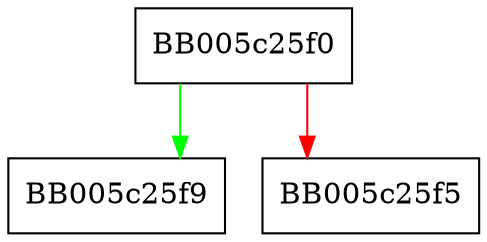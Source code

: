 digraph EVP_MD_get_size {
  node [shape="box"];
  graph [splines=ortho];
  BB005c25f0 -> BB005c25f9 [color="green"];
  BB005c25f0 -> BB005c25f5 [color="red"];
}